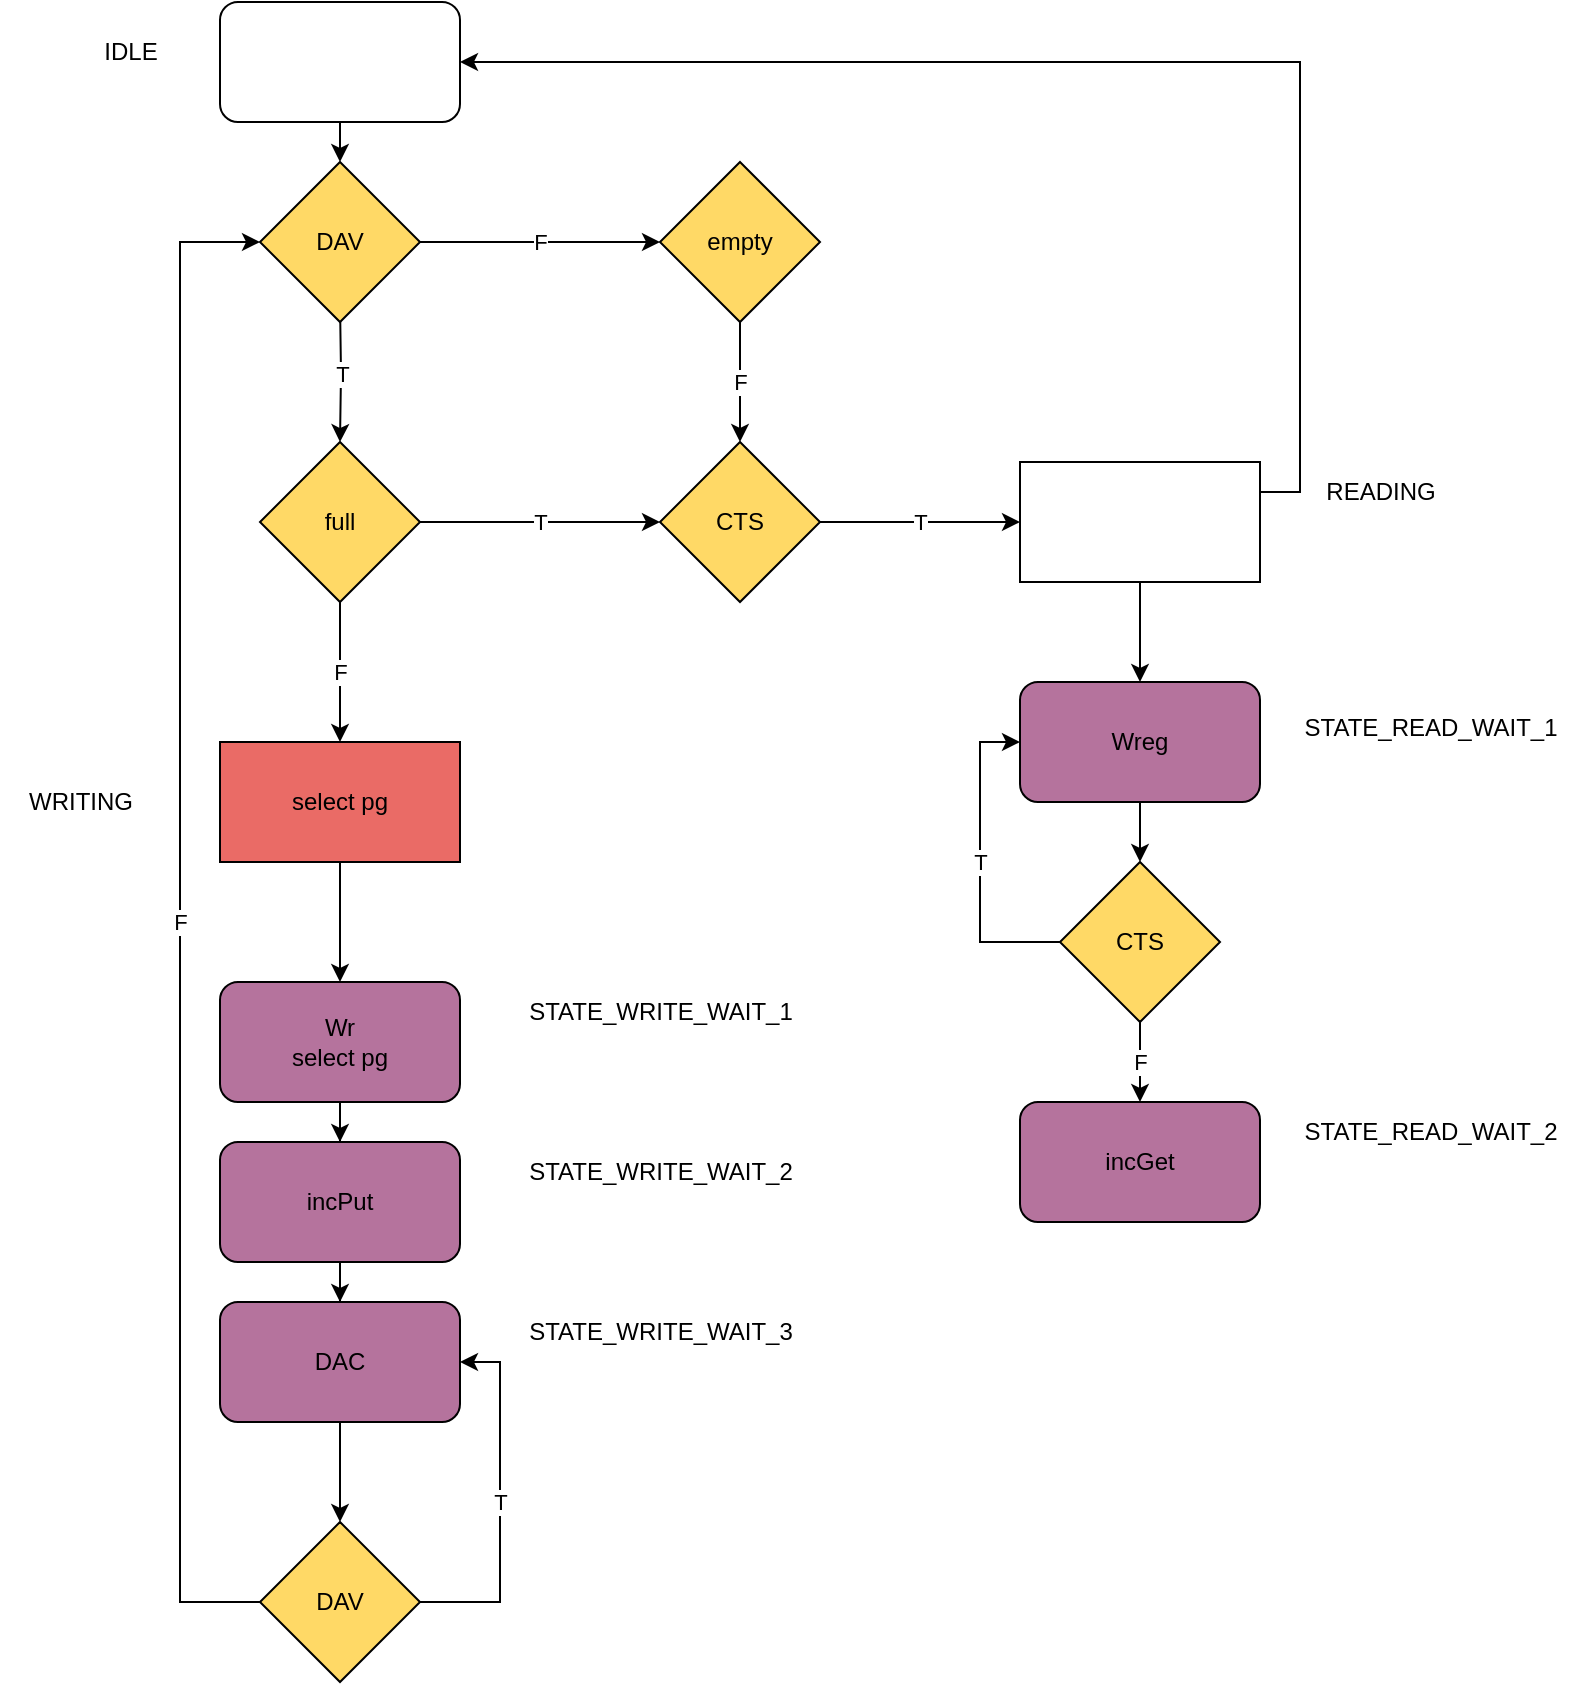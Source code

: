 <mxfile version="21.3.4" type="github">
  <diagram name="Sayfa -1" id="INUTvcJJS32lDGyezX1C">
    <mxGraphModel dx="1173" dy="492" grid="1" gridSize="10" guides="1" tooltips="1" connect="1" arrows="1" fold="1" page="1" pageScale="1" pageWidth="827" pageHeight="1169" math="0" shadow="0">
      <root>
        <mxCell id="0" />
        <mxCell id="1" parent="0" />
        <mxCell id="ePMdHQmZZLZPlyvSFYmz-4" value="T" style="edgeStyle=orthogonalEdgeStyle;rounded=0;orthogonalLoop=1;jettySize=auto;html=1;" edge="1" parent="1" target="ePMdHQmZZLZPlyvSFYmz-3">
          <mxGeometry relative="1" as="geometry">
            <mxPoint x="180" y="160" as="sourcePoint" />
          </mxGeometry>
        </mxCell>
        <mxCell id="ePMdHQmZZLZPlyvSFYmz-16" value="F" style="edgeStyle=orthogonalEdgeStyle;rounded=0;orthogonalLoop=1;jettySize=auto;html=1;exitX=1;exitY=0.5;exitDx=0;exitDy=0;" edge="1" parent="1" source="ePMdHQmZZLZPlyvSFYmz-50" target="ePMdHQmZZLZPlyvSFYmz-15">
          <mxGeometry relative="1" as="geometry">
            <mxPoint x="240" y="130" as="sourcePoint" />
          </mxGeometry>
        </mxCell>
        <mxCell id="ePMdHQmZZLZPlyvSFYmz-7" value="F" style="edgeStyle=orthogonalEdgeStyle;rounded=0;orthogonalLoop=1;jettySize=auto;html=1;" edge="1" parent="1" source="ePMdHQmZZLZPlyvSFYmz-3" target="ePMdHQmZZLZPlyvSFYmz-6">
          <mxGeometry relative="1" as="geometry" />
        </mxCell>
        <mxCell id="ePMdHQmZZLZPlyvSFYmz-12" value="T" style="edgeStyle=orthogonalEdgeStyle;rounded=0;orthogonalLoop=1;jettySize=auto;html=1;" edge="1" parent="1" source="ePMdHQmZZLZPlyvSFYmz-3" target="ePMdHQmZZLZPlyvSFYmz-11">
          <mxGeometry relative="1" as="geometry" />
        </mxCell>
        <mxCell id="ePMdHQmZZLZPlyvSFYmz-3" value="full" style="rhombus;whiteSpace=wrap;html=1;fillColor=#FFD966;rounded=0;" vertex="1" parent="1">
          <mxGeometry x="140" y="230" width="80" height="80" as="geometry" />
        </mxCell>
        <mxCell id="ePMdHQmZZLZPlyvSFYmz-5" value="IDLE&lt;br&gt;" style="text;html=1;align=center;verticalAlign=middle;resizable=0;points=[];autosize=1;strokeColor=none;fillColor=none;" vertex="1" parent="1">
          <mxGeometry x="50" y="20" width="50" height="30" as="geometry" />
        </mxCell>
        <mxCell id="ePMdHQmZZLZPlyvSFYmz-21" style="edgeStyle=orthogonalEdgeStyle;rounded=0;orthogonalLoop=1;jettySize=auto;html=1;exitX=0.5;exitY=1;exitDx=0;exitDy=0;entryX=0.5;entryY=0;entryDx=0;entryDy=0;" edge="1" parent="1" source="ePMdHQmZZLZPlyvSFYmz-6" target="ePMdHQmZZLZPlyvSFYmz-20">
          <mxGeometry relative="1" as="geometry" />
        </mxCell>
        <mxCell id="ePMdHQmZZLZPlyvSFYmz-6" value="select pg" style="whiteSpace=wrap;html=1;fillColor=#EA6B66;rounded=0;" vertex="1" parent="1">
          <mxGeometry x="120" y="380" width="120" height="60" as="geometry" />
        </mxCell>
        <mxCell id="ePMdHQmZZLZPlyvSFYmz-8" value="WRITING" style="text;html=1;align=center;verticalAlign=middle;resizable=0;points=[];autosize=1;strokeColor=none;fillColor=none;" vertex="1" parent="1">
          <mxGeometry x="10" y="395" width="80" height="30" as="geometry" />
        </mxCell>
        <mxCell id="ePMdHQmZZLZPlyvSFYmz-14" value="T" style="edgeStyle=orthogonalEdgeStyle;rounded=0;orthogonalLoop=1;jettySize=auto;html=1;" edge="1" parent="1" source="ePMdHQmZZLZPlyvSFYmz-11" target="ePMdHQmZZLZPlyvSFYmz-13">
          <mxGeometry relative="1" as="geometry" />
        </mxCell>
        <mxCell id="ePMdHQmZZLZPlyvSFYmz-11" value="CTS" style="rhombus;whiteSpace=wrap;html=1;fillColor=#FFD966;rounded=0;" vertex="1" parent="1">
          <mxGeometry x="340" y="230" width="80" height="80" as="geometry" />
        </mxCell>
        <mxCell id="ePMdHQmZZLZPlyvSFYmz-19" style="edgeStyle=orthogonalEdgeStyle;rounded=0;orthogonalLoop=1;jettySize=auto;html=1;exitX=1;exitY=0.25;exitDx=0;exitDy=0;entryX=1;entryY=0.5;entryDx=0;entryDy=0;" edge="1" parent="1" source="ePMdHQmZZLZPlyvSFYmz-13" target="ePMdHQmZZLZPlyvSFYmz-52">
          <mxGeometry relative="1" as="geometry">
            <mxPoint x="660" y="80" as="targetPoint" />
          </mxGeometry>
        </mxCell>
        <mxCell id="ePMdHQmZZLZPlyvSFYmz-37" style="edgeStyle=orthogonalEdgeStyle;rounded=0;orthogonalLoop=1;jettySize=auto;html=1;exitX=0.5;exitY=1;exitDx=0;exitDy=0;entryX=0.5;entryY=0;entryDx=0;entryDy=0;" edge="1" parent="1" source="ePMdHQmZZLZPlyvSFYmz-13" target="ePMdHQmZZLZPlyvSFYmz-36">
          <mxGeometry relative="1" as="geometry" />
        </mxCell>
        <mxCell id="ePMdHQmZZLZPlyvSFYmz-13" value="" style="whiteSpace=wrap;html=1;fillColor=#FFFFFF;rounded=0;" vertex="1" parent="1">
          <mxGeometry x="520" y="240" width="120" height="60" as="geometry" />
        </mxCell>
        <mxCell id="ePMdHQmZZLZPlyvSFYmz-17" value="F" style="edgeStyle=orthogonalEdgeStyle;rounded=0;orthogonalLoop=1;jettySize=auto;html=1;exitX=0.5;exitY=1;exitDx=0;exitDy=0;entryX=0.5;entryY=0;entryDx=0;entryDy=0;" edge="1" parent="1" source="ePMdHQmZZLZPlyvSFYmz-15" target="ePMdHQmZZLZPlyvSFYmz-11">
          <mxGeometry relative="1" as="geometry" />
        </mxCell>
        <mxCell id="ePMdHQmZZLZPlyvSFYmz-15" value="empty" style="rhombus;whiteSpace=wrap;html=1;fillColor=#FFD966;rounded=0;" vertex="1" parent="1">
          <mxGeometry x="340" y="90" width="80" height="80" as="geometry" />
        </mxCell>
        <mxCell id="ePMdHQmZZLZPlyvSFYmz-18" value="READING" style="text;html=1;align=center;verticalAlign=middle;resizable=0;points=[];autosize=1;strokeColor=none;fillColor=none;" vertex="1" parent="1">
          <mxGeometry x="660" y="240" width="80" height="30" as="geometry" />
        </mxCell>
        <mxCell id="ePMdHQmZZLZPlyvSFYmz-24" value="" style="edgeStyle=orthogonalEdgeStyle;rounded=0;orthogonalLoop=1;jettySize=auto;html=1;" edge="1" parent="1" source="ePMdHQmZZLZPlyvSFYmz-20" target="ePMdHQmZZLZPlyvSFYmz-23">
          <mxGeometry relative="1" as="geometry" />
        </mxCell>
        <mxCell id="ePMdHQmZZLZPlyvSFYmz-20" value="Wr&lt;br&gt;select pg" style="rounded=1;whiteSpace=wrap;html=1;fillColor=#B5739D;" vertex="1" parent="1">
          <mxGeometry x="120" y="500" width="120" height="60" as="geometry" />
        </mxCell>
        <mxCell id="ePMdHQmZZLZPlyvSFYmz-22" value="STATE_WRITE_WAIT_1" style="text;html=1;align=center;verticalAlign=middle;resizable=0;points=[];autosize=1;strokeColor=none;fillColor=none;" vertex="1" parent="1">
          <mxGeometry x="260" y="500" width="160" height="30" as="geometry" />
        </mxCell>
        <mxCell id="ePMdHQmZZLZPlyvSFYmz-26" value="" style="edgeStyle=orthogonalEdgeStyle;rounded=0;orthogonalLoop=1;jettySize=auto;html=1;" edge="1" parent="1" source="ePMdHQmZZLZPlyvSFYmz-23" target="ePMdHQmZZLZPlyvSFYmz-25">
          <mxGeometry relative="1" as="geometry" />
        </mxCell>
        <mxCell id="ePMdHQmZZLZPlyvSFYmz-23" value="incPut" style="whiteSpace=wrap;html=1;rounded=1;fillColor=#B5739D;" vertex="1" parent="1">
          <mxGeometry x="120" y="580" width="120" height="60" as="geometry" />
        </mxCell>
        <mxCell id="ePMdHQmZZLZPlyvSFYmz-33" style="edgeStyle=orthogonalEdgeStyle;rounded=0;orthogonalLoop=1;jettySize=auto;html=1;exitX=0.5;exitY=1;exitDx=0;exitDy=0;entryX=0.5;entryY=0;entryDx=0;entryDy=0;" edge="1" parent="1" source="ePMdHQmZZLZPlyvSFYmz-25">
          <mxGeometry relative="1" as="geometry">
            <mxPoint x="180" y="770" as="targetPoint" />
          </mxGeometry>
        </mxCell>
        <mxCell id="ePMdHQmZZLZPlyvSFYmz-25" value="DAC" style="whiteSpace=wrap;html=1;rounded=1;fillColor=#B5739D;" vertex="1" parent="1">
          <mxGeometry x="120" y="660" width="120" height="60" as="geometry" />
        </mxCell>
        <mxCell id="ePMdHQmZZLZPlyvSFYmz-28" value="STATE_WRITE_WAIT_2" style="text;html=1;align=center;verticalAlign=middle;resizable=0;points=[];autosize=1;strokeColor=none;fillColor=none;" vertex="1" parent="1">
          <mxGeometry x="260" y="580" width="160" height="30" as="geometry" />
        </mxCell>
        <mxCell id="ePMdHQmZZLZPlyvSFYmz-29" value="STATE_WRITE_WAIT_3" style="text;html=1;align=center;verticalAlign=middle;resizable=0;points=[];autosize=1;strokeColor=none;fillColor=none;" vertex="1" parent="1">
          <mxGeometry x="260" y="660" width="160" height="30" as="geometry" />
        </mxCell>
        <mxCell id="ePMdHQmZZLZPlyvSFYmz-34" value="F" style="edgeStyle=orthogonalEdgeStyle;rounded=0;orthogonalLoop=1;jettySize=auto;html=1;exitX=0;exitY=0.5;exitDx=0;exitDy=0;entryX=0;entryY=0.5;entryDx=0;entryDy=0;" edge="1" parent="1" source="ePMdHQmZZLZPlyvSFYmz-54" target="ePMdHQmZZLZPlyvSFYmz-50">
          <mxGeometry relative="1" as="geometry">
            <mxPoint x="120" y="785" as="sourcePoint" />
            <mxPoint x="120" y="115" as="targetPoint" />
            <Array as="points">
              <mxPoint x="100" y="810" />
              <mxPoint x="100" y="130" />
            </Array>
          </mxGeometry>
        </mxCell>
        <mxCell id="ePMdHQmZZLZPlyvSFYmz-35" value="T" style="edgeStyle=orthogonalEdgeStyle;rounded=0;orthogonalLoop=1;jettySize=auto;html=1;exitX=1;exitY=0.5;exitDx=0;exitDy=0;entryX=1;entryY=0.5;entryDx=0;entryDy=0;" edge="1" parent="1" source="ePMdHQmZZLZPlyvSFYmz-54" target="ePMdHQmZZLZPlyvSFYmz-25">
          <mxGeometry relative="1" as="geometry">
            <mxPoint x="240" y="800" as="sourcePoint" />
            <Array as="points">
              <mxPoint x="260" y="810" />
              <mxPoint x="260" y="690" />
            </Array>
          </mxGeometry>
        </mxCell>
        <mxCell id="ePMdHQmZZLZPlyvSFYmz-42" style="edgeStyle=orthogonalEdgeStyle;rounded=0;orthogonalLoop=1;jettySize=auto;html=1;exitX=0.5;exitY=1;exitDx=0;exitDy=0;entryX=0.5;entryY=0;entryDx=0;entryDy=0;" edge="1" parent="1" source="ePMdHQmZZLZPlyvSFYmz-36" target="ePMdHQmZZLZPlyvSFYmz-41">
          <mxGeometry relative="1" as="geometry" />
        </mxCell>
        <mxCell id="ePMdHQmZZLZPlyvSFYmz-36" value="Wreg" style="rounded=1;whiteSpace=wrap;html=1;fillColor=#B5739D;" vertex="1" parent="1">
          <mxGeometry x="520" y="350" width="120" height="60" as="geometry" />
        </mxCell>
        <mxCell id="ePMdHQmZZLZPlyvSFYmz-38" value="STATE_READ_WAIT_1" style="text;html=1;align=center;verticalAlign=middle;resizable=0;points=[];autosize=1;strokeColor=none;fillColor=none;" vertex="1" parent="1">
          <mxGeometry x="650" y="358" width="150" height="30" as="geometry" />
        </mxCell>
        <mxCell id="ePMdHQmZZLZPlyvSFYmz-44" value="F" style="edgeStyle=orthogonalEdgeStyle;rounded=0;orthogonalLoop=1;jettySize=auto;html=1;exitX=0.5;exitY=1;exitDx=0;exitDy=0;entryX=0.5;entryY=0;entryDx=0;entryDy=0;" edge="1" parent="1" source="ePMdHQmZZLZPlyvSFYmz-41" target="ePMdHQmZZLZPlyvSFYmz-43">
          <mxGeometry relative="1" as="geometry" />
        </mxCell>
        <mxCell id="ePMdHQmZZLZPlyvSFYmz-47" value="T" style="edgeStyle=orthogonalEdgeStyle;rounded=0;orthogonalLoop=1;jettySize=auto;html=1;exitX=0;exitY=0.5;exitDx=0;exitDy=0;entryX=0;entryY=0.5;entryDx=0;entryDy=0;" edge="1" parent="1" source="ePMdHQmZZLZPlyvSFYmz-41" target="ePMdHQmZZLZPlyvSFYmz-36">
          <mxGeometry relative="1" as="geometry" />
        </mxCell>
        <mxCell id="ePMdHQmZZLZPlyvSFYmz-41" value="CTS" style="rhombus;whiteSpace=wrap;html=1;fillColor=#FFD966;" vertex="1" parent="1">
          <mxGeometry x="540" y="440" width="80" height="80" as="geometry" />
        </mxCell>
        <mxCell id="ePMdHQmZZLZPlyvSFYmz-43" value="incGet" style="rounded=1;whiteSpace=wrap;html=1;fillColor=#B5739D;" vertex="1" parent="1">
          <mxGeometry x="520" y="560" width="120" height="60" as="geometry" />
        </mxCell>
        <mxCell id="ePMdHQmZZLZPlyvSFYmz-45" value="STATE_READ_WAIT_2" style="text;html=1;align=center;verticalAlign=middle;resizable=0;points=[];autosize=1;strokeColor=none;fillColor=none;" vertex="1" parent="1">
          <mxGeometry x="650" y="560" width="150" height="30" as="geometry" />
        </mxCell>
        <mxCell id="ePMdHQmZZLZPlyvSFYmz-50" value="DAV" style="rhombus;whiteSpace=wrap;html=1;fillColor=#FFD966;" vertex="1" parent="1">
          <mxGeometry x="140" y="90" width="80" height="80" as="geometry" />
        </mxCell>
        <mxCell id="ePMdHQmZZLZPlyvSFYmz-53" style="edgeStyle=orthogonalEdgeStyle;rounded=0;orthogonalLoop=1;jettySize=auto;html=1;exitX=0.5;exitY=1;exitDx=0;exitDy=0;entryX=0.5;entryY=0;entryDx=0;entryDy=0;" edge="1" parent="1" source="ePMdHQmZZLZPlyvSFYmz-52" target="ePMdHQmZZLZPlyvSFYmz-50">
          <mxGeometry relative="1" as="geometry" />
        </mxCell>
        <mxCell id="ePMdHQmZZLZPlyvSFYmz-52" value="" style="rounded=1;whiteSpace=wrap;html=1;" vertex="1" parent="1">
          <mxGeometry x="120" y="10" width="120" height="60" as="geometry" />
        </mxCell>
        <mxCell id="ePMdHQmZZLZPlyvSFYmz-54" value="DAV" style="rhombus;whiteSpace=wrap;html=1;fillColor=#FFD966;" vertex="1" parent="1">
          <mxGeometry x="140" y="770" width="80" height="80" as="geometry" />
        </mxCell>
      </root>
    </mxGraphModel>
  </diagram>
</mxfile>
